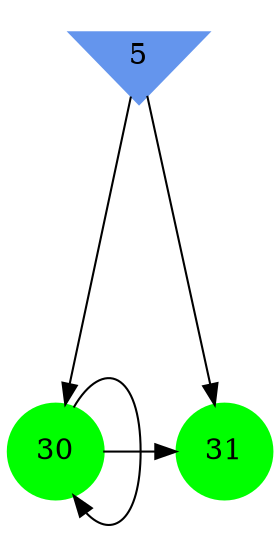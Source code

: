 digraph brain {
	ranksep=2.0;
	5 [shape=invtriangle,style=filled,color=cornflowerblue];
	30 [shape=circle,style=filled,color=green];
	31 [shape=circle,style=filled,color=green];
	5	->	31;
	5	->	30;
	30	->	31;
	30	->	30;
	{ rank=same; 5; }
	{ rank=same; }
	{ rank=same; 30; 31; }
}
